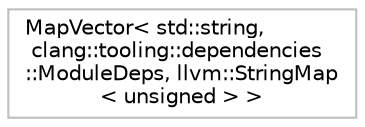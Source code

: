 digraph "Graphical Class Hierarchy"
{
 // LATEX_PDF_SIZE
  bgcolor="transparent";
  edge [fontname="Helvetica",fontsize="10",labelfontname="Helvetica",labelfontsize="10"];
  node [fontname="Helvetica",fontsize="10",shape=record];
  rankdir="LR";
  Node0 [label="MapVector\< std::string,\l clang::tooling::dependencies\l::ModuleDeps, llvm::StringMap\l\< unsigned \> \>",height=0.2,width=0.4,color="grey75",tooltip=" "];
}
